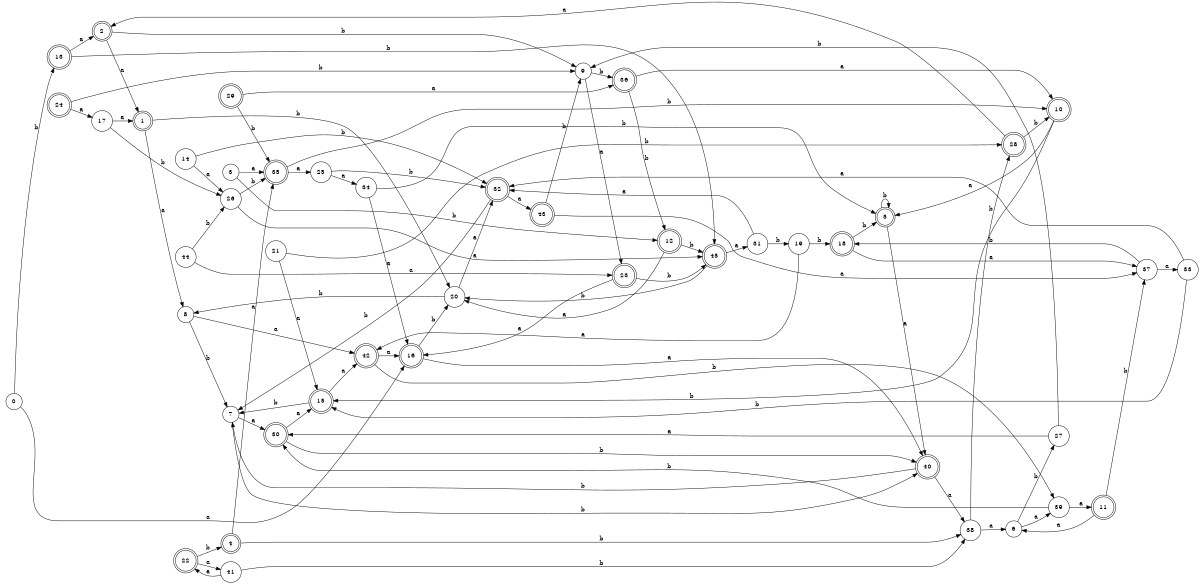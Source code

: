 digraph n37_7 {
__start0 [label="" shape="none"];

rankdir=LR;
size="8,5";

s0 [style="filled", color="black", fillcolor="white" shape="circle", label="0"];
s1 [style="rounded,filled", color="black", fillcolor="white" shape="doublecircle", label="1"];
s2 [style="rounded,filled", color="black", fillcolor="white" shape="doublecircle", label="2"];
s3 [style="filled", color="black", fillcolor="white" shape="circle", label="3"];
s4 [style="rounded,filled", color="black", fillcolor="white" shape="doublecircle", label="4"];
s5 [style="rounded,filled", color="black", fillcolor="white" shape="doublecircle", label="5"];
s6 [style="filled", color="black", fillcolor="white" shape="circle", label="6"];
s7 [style="filled", color="black", fillcolor="white" shape="circle", label="7"];
s8 [style="filled", color="black", fillcolor="white" shape="circle", label="8"];
s9 [style="filled", color="black", fillcolor="white" shape="circle", label="9"];
s10 [style="rounded,filled", color="black", fillcolor="white" shape="doublecircle", label="10"];
s11 [style="rounded,filled", color="black", fillcolor="white" shape="doublecircle", label="11"];
s12 [style="rounded,filled", color="black", fillcolor="white" shape="doublecircle", label="12"];
s13 [style="rounded,filled", color="black", fillcolor="white" shape="doublecircle", label="13"];
s14 [style="filled", color="black", fillcolor="white" shape="circle", label="14"];
s15 [style="rounded,filled", color="black", fillcolor="white" shape="doublecircle", label="15"];
s16 [style="rounded,filled", color="black", fillcolor="white" shape="doublecircle", label="16"];
s17 [style="filled", color="black", fillcolor="white" shape="circle", label="17"];
s18 [style="rounded,filled", color="black", fillcolor="white" shape="doublecircle", label="18"];
s19 [style="filled", color="black", fillcolor="white" shape="circle", label="19"];
s20 [style="filled", color="black", fillcolor="white" shape="circle", label="20"];
s21 [style="filled", color="black", fillcolor="white" shape="circle", label="21"];
s22 [style="rounded,filled", color="black", fillcolor="white" shape="doublecircle", label="22"];
s23 [style="rounded,filled", color="black", fillcolor="white" shape="doublecircle", label="23"];
s24 [style="rounded,filled", color="black", fillcolor="white" shape="doublecircle", label="24"];
s25 [style="filled", color="black", fillcolor="white" shape="circle", label="25"];
s26 [style="filled", color="black", fillcolor="white" shape="circle", label="26"];
s27 [style="filled", color="black", fillcolor="white" shape="circle", label="27"];
s28 [style="rounded,filled", color="black", fillcolor="white" shape="doublecircle", label="28"];
s29 [style="rounded,filled", color="black", fillcolor="white" shape="doublecircle", label="29"];
s30 [style="rounded,filled", color="black", fillcolor="white" shape="doublecircle", label="30"];
s31 [style="filled", color="black", fillcolor="white" shape="circle", label="31"];
s32 [style="rounded,filled", color="black", fillcolor="white" shape="doublecircle", label="32"];
s33 [style="filled", color="black", fillcolor="white" shape="circle", label="33"];
s34 [style="filled", color="black", fillcolor="white" shape="circle", label="34"];
s35 [style="rounded,filled", color="black", fillcolor="white" shape="doublecircle", label="35"];
s36 [style="rounded,filled", color="black", fillcolor="white" shape="doublecircle", label="36"];
s37 [style="filled", color="black", fillcolor="white" shape="circle", label="37"];
s38 [style="filled", color="black", fillcolor="white" shape="circle", label="38"];
s39 [style="filled", color="black", fillcolor="white" shape="circle", label="39"];
s40 [style="rounded,filled", color="black", fillcolor="white" shape="doublecircle", label="40"];
s41 [style="filled", color="black", fillcolor="white" shape="circle", label="41"];
s42 [style="rounded,filled", color="black", fillcolor="white" shape="doublecircle", label="42"];
s43 [style="rounded,filled", color="black", fillcolor="white" shape="doublecircle", label="43"];
s44 [style="filled", color="black", fillcolor="white" shape="circle", label="44"];
s45 [style="rounded,filled", color="black", fillcolor="white" shape="doublecircle", label="45"];
s0 -> s16 [label="a"];
s0 -> s13 [label="b"];
s1 -> s8 [label="a"];
s1 -> s20 [label="b"];
s2 -> s1 [label="a"];
s2 -> s9 [label="b"];
s3 -> s35 [label="a"];
s3 -> s12 [label="b"];
s4 -> s35 [label="a"];
s4 -> s38 [label="b"];
s5 -> s40 [label="a"];
s5 -> s5 [label="b"];
s6 -> s39 [label="a"];
s6 -> s27 [label="b"];
s7 -> s30 [label="a"];
s7 -> s40 [label="b"];
s8 -> s42 [label="a"];
s8 -> s7 [label="b"];
s9 -> s23 [label="a"];
s9 -> s36 [label="b"];
s10 -> s5 [label="a"];
s10 -> s15 [label="b"];
s11 -> s6 [label="a"];
s11 -> s37 [label="b"];
s12 -> s20 [label="a"];
s12 -> s45 [label="b"];
s13 -> s2 [label="a"];
s13 -> s45 [label="b"];
s14 -> s26 [label="a"];
s14 -> s32 [label="b"];
s15 -> s42 [label="a"];
s15 -> s7 [label="b"];
s16 -> s40 [label="a"];
s16 -> s20 [label="b"];
s17 -> s1 [label="a"];
s17 -> s26 [label="b"];
s18 -> s37 [label="a"];
s18 -> s5 [label="b"];
s19 -> s42 [label="a"];
s19 -> s18 [label="b"];
s20 -> s32 [label="a"];
s20 -> s8 [label="b"];
s21 -> s15 [label="a"];
s21 -> s28 [label="b"];
s22 -> s41 [label="a"];
s22 -> s4 [label="b"];
s23 -> s16 [label="a"];
s23 -> s45 [label="b"];
s24 -> s17 [label="a"];
s24 -> s9 [label="b"];
s25 -> s34 [label="a"];
s25 -> s32 [label="b"];
s26 -> s45 [label="a"];
s26 -> s35 [label="b"];
s27 -> s30 [label="a"];
s27 -> s9 [label="b"];
s28 -> s2 [label="a"];
s28 -> s10 [label="b"];
s29 -> s36 [label="a"];
s29 -> s35 [label="b"];
s30 -> s15 [label="a"];
s30 -> s40 [label="b"];
s31 -> s32 [label="a"];
s31 -> s19 [label="b"];
s32 -> s43 [label="a"];
s32 -> s7 [label="b"];
s33 -> s32 [label="a"];
s33 -> s15 [label="b"];
s34 -> s16 [label="a"];
s34 -> s5 [label="b"];
s35 -> s25 [label="a"];
s35 -> s10 [label="b"];
s36 -> s10 [label="a"];
s36 -> s12 [label="b"];
s37 -> s33 [label="a"];
s37 -> s18 [label="b"];
s38 -> s6 [label="a"];
s38 -> s28 [label="b"];
s39 -> s11 [label="a"];
s39 -> s30 [label="b"];
s40 -> s38 [label="a"];
s40 -> s7 [label="b"];
s41 -> s22 [label="a"];
s41 -> s38 [label="b"];
s42 -> s16 [label="a"];
s42 -> s39 [label="b"];
s43 -> s37 [label="a"];
s43 -> s9 [label="b"];
s44 -> s23 [label="a"];
s44 -> s26 [label="b"];
s45 -> s31 [label="a"];
s45 -> s20 [label="b"];

}